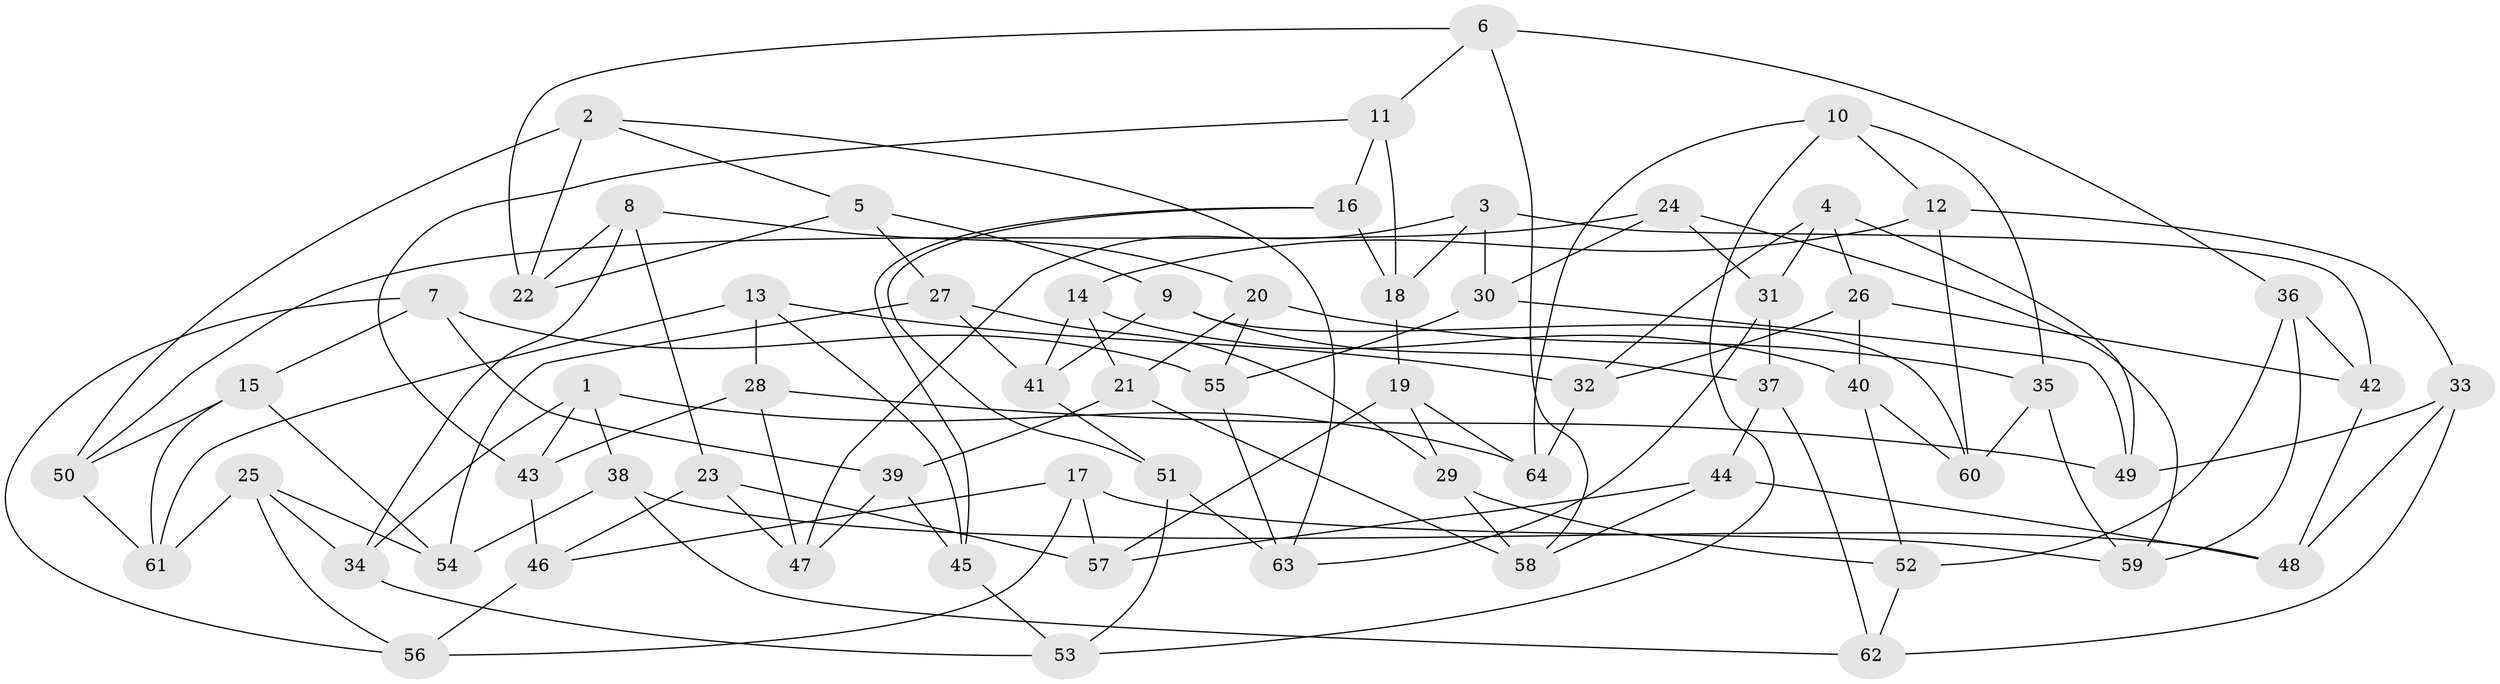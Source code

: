 // coarse degree distribution, {6: 0.4473684210526316, 3: 0.05263157894736842, 5: 0.21052631578947367, 4: 0.2894736842105263}
// Generated by graph-tools (version 1.1) at 2025/42/03/06/25 10:42:21]
// undirected, 64 vertices, 128 edges
graph export_dot {
graph [start="1"]
  node [color=gray90,style=filled];
  1;
  2;
  3;
  4;
  5;
  6;
  7;
  8;
  9;
  10;
  11;
  12;
  13;
  14;
  15;
  16;
  17;
  18;
  19;
  20;
  21;
  22;
  23;
  24;
  25;
  26;
  27;
  28;
  29;
  30;
  31;
  32;
  33;
  34;
  35;
  36;
  37;
  38;
  39;
  40;
  41;
  42;
  43;
  44;
  45;
  46;
  47;
  48;
  49;
  50;
  51;
  52;
  53;
  54;
  55;
  56;
  57;
  58;
  59;
  60;
  61;
  62;
  63;
  64;
  1 -- 34;
  1 -- 38;
  1 -- 64;
  1 -- 43;
  2 -- 63;
  2 -- 50;
  2 -- 22;
  2 -- 5;
  3 -- 42;
  3 -- 18;
  3 -- 47;
  3 -- 30;
  4 -- 26;
  4 -- 32;
  4 -- 31;
  4 -- 49;
  5 -- 9;
  5 -- 27;
  5 -- 22;
  6 -- 22;
  6 -- 11;
  6 -- 36;
  6 -- 58;
  7 -- 15;
  7 -- 39;
  7 -- 56;
  7 -- 55;
  8 -- 22;
  8 -- 20;
  8 -- 34;
  8 -- 23;
  9 -- 60;
  9 -- 37;
  9 -- 41;
  10 -- 35;
  10 -- 53;
  10 -- 64;
  10 -- 12;
  11 -- 18;
  11 -- 16;
  11 -- 43;
  12 -- 60;
  12 -- 33;
  12 -- 14;
  13 -- 61;
  13 -- 28;
  13 -- 32;
  13 -- 45;
  14 -- 41;
  14 -- 40;
  14 -- 21;
  15 -- 61;
  15 -- 54;
  15 -- 50;
  16 -- 51;
  16 -- 18;
  16 -- 45;
  17 -- 57;
  17 -- 46;
  17 -- 56;
  17 -- 59;
  18 -- 19;
  19 -- 29;
  19 -- 64;
  19 -- 57;
  20 -- 21;
  20 -- 55;
  20 -- 35;
  21 -- 58;
  21 -- 39;
  23 -- 47;
  23 -- 57;
  23 -- 46;
  24 -- 31;
  24 -- 59;
  24 -- 50;
  24 -- 30;
  25 -- 61;
  25 -- 34;
  25 -- 54;
  25 -- 56;
  26 -- 42;
  26 -- 40;
  26 -- 32;
  27 -- 41;
  27 -- 29;
  27 -- 54;
  28 -- 43;
  28 -- 47;
  28 -- 49;
  29 -- 58;
  29 -- 52;
  30 -- 49;
  30 -- 55;
  31 -- 63;
  31 -- 37;
  32 -- 64;
  33 -- 49;
  33 -- 62;
  33 -- 48;
  34 -- 53;
  35 -- 60;
  35 -- 59;
  36 -- 42;
  36 -- 52;
  36 -- 59;
  37 -- 62;
  37 -- 44;
  38 -- 62;
  38 -- 48;
  38 -- 54;
  39 -- 45;
  39 -- 47;
  40 -- 60;
  40 -- 52;
  41 -- 51;
  42 -- 48;
  43 -- 46;
  44 -- 48;
  44 -- 58;
  44 -- 57;
  45 -- 53;
  46 -- 56;
  50 -- 61;
  51 -- 63;
  51 -- 53;
  52 -- 62;
  55 -- 63;
}
